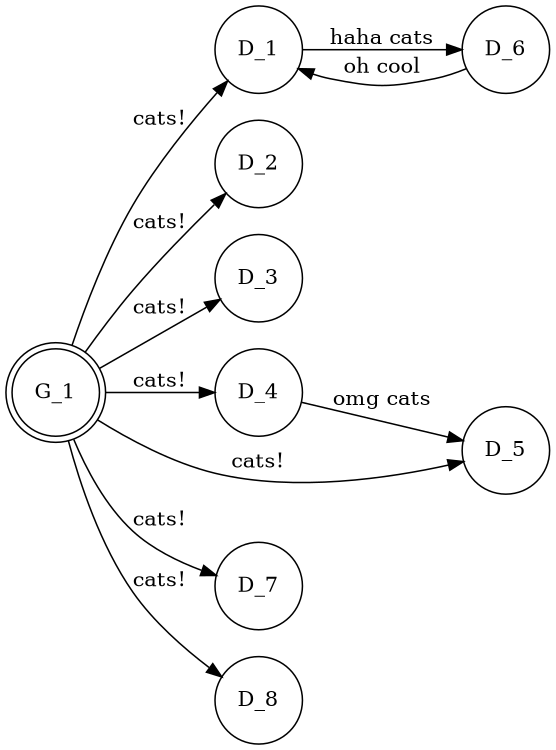 digraph finite_state_machine {
	rankdir=LR;
	size="8,5"
	node [shape = doublecircle]; G_1;
	node [shape = circle]; 
	G_1 -> D_1 [ label = "cats!" ];
	G_1 -> D_2 [ label = "cats!" ];
	G_1 -> D_3 [ label = "cats!" ];
	G_1 -> D_4 [ label = "cats!" ];
	G_1 -> D_5 [ label = "cats!" ];
	G_1 -> D_7 [ label = "cats!" ];
	G_1 -> D_8 [ label = "cats!" ];
	D_1 -> D_6 [ label = "haha cats" ];
	D_6 -> D_1 [ label = "oh cool" ];
	D_4 -> D_5 [ label = "omg cats" ];
}
